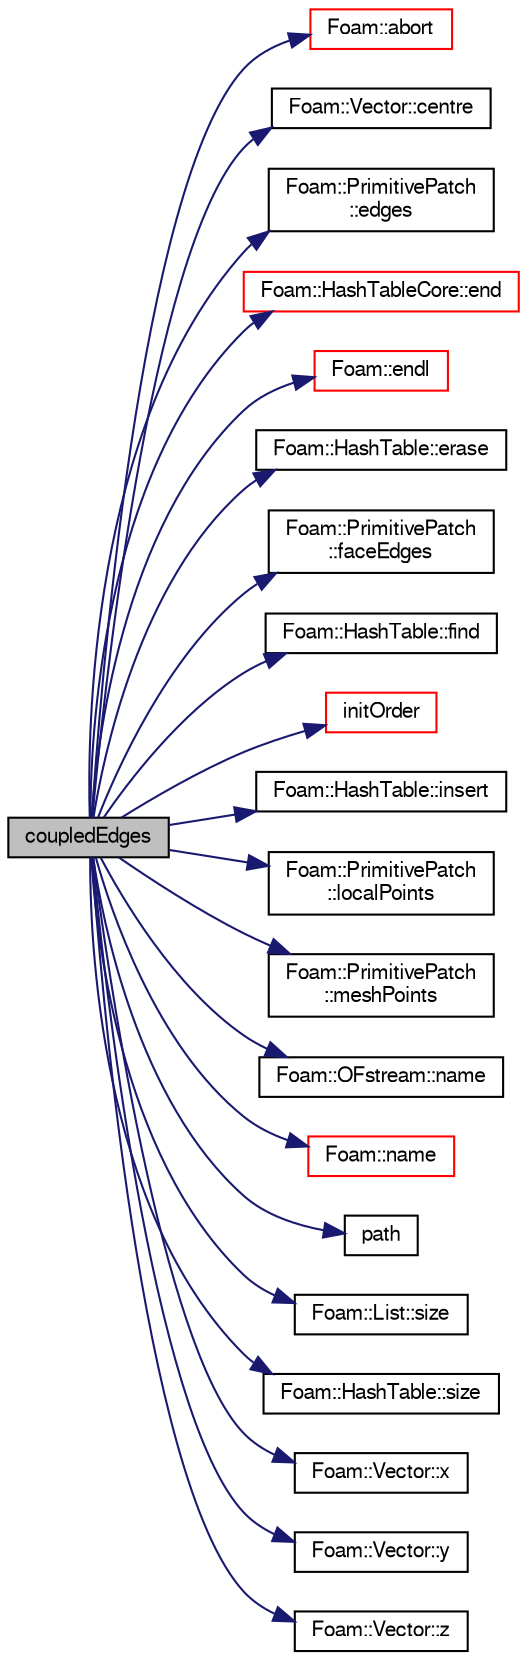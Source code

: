 digraph "coupledEdges"
{
  bgcolor="transparent";
  edge [fontname="FreeSans",fontsize="10",labelfontname="FreeSans",labelfontsize="10"];
  node [fontname="FreeSans",fontsize="10",shape=record];
  rankdir="LR";
  Node2119 [label="coupledEdges",height=0.2,width=0.4,color="black", fillcolor="grey75", style="filled", fontcolor="black"];
  Node2119 -> Node2120 [color="midnightblue",fontsize="10",style="solid",fontname="FreeSans"];
  Node2120 [label="Foam::abort",height=0.2,width=0.4,color="red",URL="$a21124.html#a447107a607d03e417307c203fa5fb44b"];
  Node2119 -> Node2163 [color="midnightblue",fontsize="10",style="solid",fontname="FreeSans"];
  Node2163 [label="Foam::Vector::centre",height=0.2,width=0.4,color="black",URL="$a28442.html#a090d0f3203732e228270e1757eb8e62e",tooltip="Return *this (used for point which is a typedef to Vector<scalar>. "];
  Node2119 -> Node2164 [color="midnightblue",fontsize="10",style="solid",fontname="FreeSans"];
  Node2164 [label="Foam::PrimitivePatch\l::edges",height=0.2,width=0.4,color="black",URL="$a27538.html#a21d764179912ddda5c6f95193c289846",tooltip="Return list of edges, address into LOCAL point list. "];
  Node2119 -> Node2165 [color="midnightblue",fontsize="10",style="solid",fontname="FreeSans"];
  Node2165 [label="Foam::HashTableCore::end",height=0.2,width=0.4,color="red",URL="$a25706.html#a540580a296c0ff351686ceb4f27b6fe6",tooltip="iteratorEnd set to beyond the end of any HashTable "];
  Node2119 -> Node2137 [color="midnightblue",fontsize="10",style="solid",fontname="FreeSans"];
  Node2137 [label="Foam::endl",height=0.2,width=0.4,color="red",URL="$a21124.html#a2db8fe02a0d3909e9351bb4275b23ce4",tooltip="Add newline and flush stream. "];
  Node2119 -> Node2173 [color="midnightblue",fontsize="10",style="solid",fontname="FreeSans"];
  Node2173 [label="Foam::HashTable::erase",height=0.2,width=0.4,color="black",URL="$a25702.html#a12d8ea138d4886b42bc135cd082652c7",tooltip="Erase a hashedEntry specified by given iterator. "];
  Node2119 -> Node2174 [color="midnightblue",fontsize="10",style="solid",fontname="FreeSans"];
  Node2174 [label="Foam::PrimitivePatch\l::faceEdges",height=0.2,width=0.4,color="black",URL="$a27538.html#adbfcf489a527a07c33d684834faace79",tooltip="Return face-edge addressing. "];
  Node2119 -> Node2175 [color="midnightblue",fontsize="10",style="solid",fontname="FreeSans"];
  Node2175 [label="Foam::HashTable::find",height=0.2,width=0.4,color="black",URL="$a25702.html#a76b2c74ebd9f33fa9f76261b027ffc11",tooltip="Find and return an iterator set at the hashedEntry. "];
  Node2119 -> Node2176 [color="midnightblue",fontsize="10",style="solid",fontname="FreeSans"];
  Node2176 [label="initOrder",height=0.2,width=0.4,color="red",URL="$a27434.html#a644d6229ea284692666de14387870409",tooltip="Initialize ordering for primitivePatch. Does not. "];
  Node2119 -> Node2212 [color="midnightblue",fontsize="10",style="solid",fontname="FreeSans"];
  Node2212 [label="Foam::HashTable::insert",height=0.2,width=0.4,color="black",URL="$a25702.html#a5eee1e0e199ad59b9cb3916cd42156e0",tooltip="Insert a new hashedEntry. "];
  Node2119 -> Node2213 [color="midnightblue",fontsize="10",style="solid",fontname="FreeSans"];
  Node2213 [label="Foam::PrimitivePatch\l::localPoints",height=0.2,width=0.4,color="black",URL="$a27538.html#aca6c65ee2831bb6795149af7635640a2",tooltip="Return pointField of points in patch. "];
  Node2119 -> Node2214 [color="midnightblue",fontsize="10",style="solid",fontname="FreeSans"];
  Node2214 [label="Foam::PrimitivePatch\l::meshPoints",height=0.2,width=0.4,color="black",URL="$a27538.html#a52e3a457780fe74b31d39dc046bce1d8",tooltip="Return labelList of mesh points in patch. They are constructed. "];
  Node2119 -> Node2215 [color="midnightblue",fontsize="10",style="solid",fontname="FreeSans"];
  Node2215 [label="Foam::OFstream::name",height=0.2,width=0.4,color="black",URL="$a26190.html#aba53f1f9c8fadfa65f4099af10df348c",tooltip="Return the name of the stream. "];
  Node2119 -> Node2179 [color="midnightblue",fontsize="10",style="solid",fontname="FreeSans"];
  Node2179 [label="Foam::name",height=0.2,width=0.4,color="red",URL="$a21124.html#adcb0df2bd4953cb6bb390272d8263c3a",tooltip="Return a string representation of a complex. "];
  Node2119 -> Node2206 [color="midnightblue",fontsize="10",style="solid",fontname="FreeSans"];
  Node2206 [label="path",height=0.2,width=0.4,color="black",URL="$a19364.html#ad8adfaf80503dc99cbb14bf07bf1eb22"];
  Node2119 -> Node2189 [color="midnightblue",fontsize="10",style="solid",fontname="FreeSans"];
  Node2189 [label="Foam::List::size",height=0.2,width=0.4,color="black",URL="$a25694.html#a8a5f6fa29bd4b500caf186f60245b384",tooltip="Override size to be inconsistent with allocated storage. "];
  Node2119 -> Node2216 [color="midnightblue",fontsize="10",style="solid",fontname="FreeSans"];
  Node2216 [label="Foam::HashTable::size",height=0.2,width=0.4,color="black",URL="$a25702.html#a47b3bf30da1eb3ab8076b5fbe00e0494",tooltip="Return number of elements in table. "];
  Node2119 -> Node2208 [color="midnightblue",fontsize="10",style="solid",fontname="FreeSans"];
  Node2208 [label="Foam::Vector::x",height=0.2,width=0.4,color="black",URL="$a28442.html#a63327976e5a8359700064a02ae22548e"];
  Node2119 -> Node2209 [color="midnightblue",fontsize="10",style="solid",fontname="FreeSans"];
  Node2209 [label="Foam::Vector::y",height=0.2,width=0.4,color="black",URL="$a28442.html#a1ee865f676fbac703a49c6654dd3ad74"];
  Node2119 -> Node2210 [color="midnightblue",fontsize="10",style="solid",fontname="FreeSans"];
  Node2210 [label="Foam::Vector::z",height=0.2,width=0.4,color="black",URL="$a28442.html#a1c8320b15610de211ec70ef966581423"];
}
